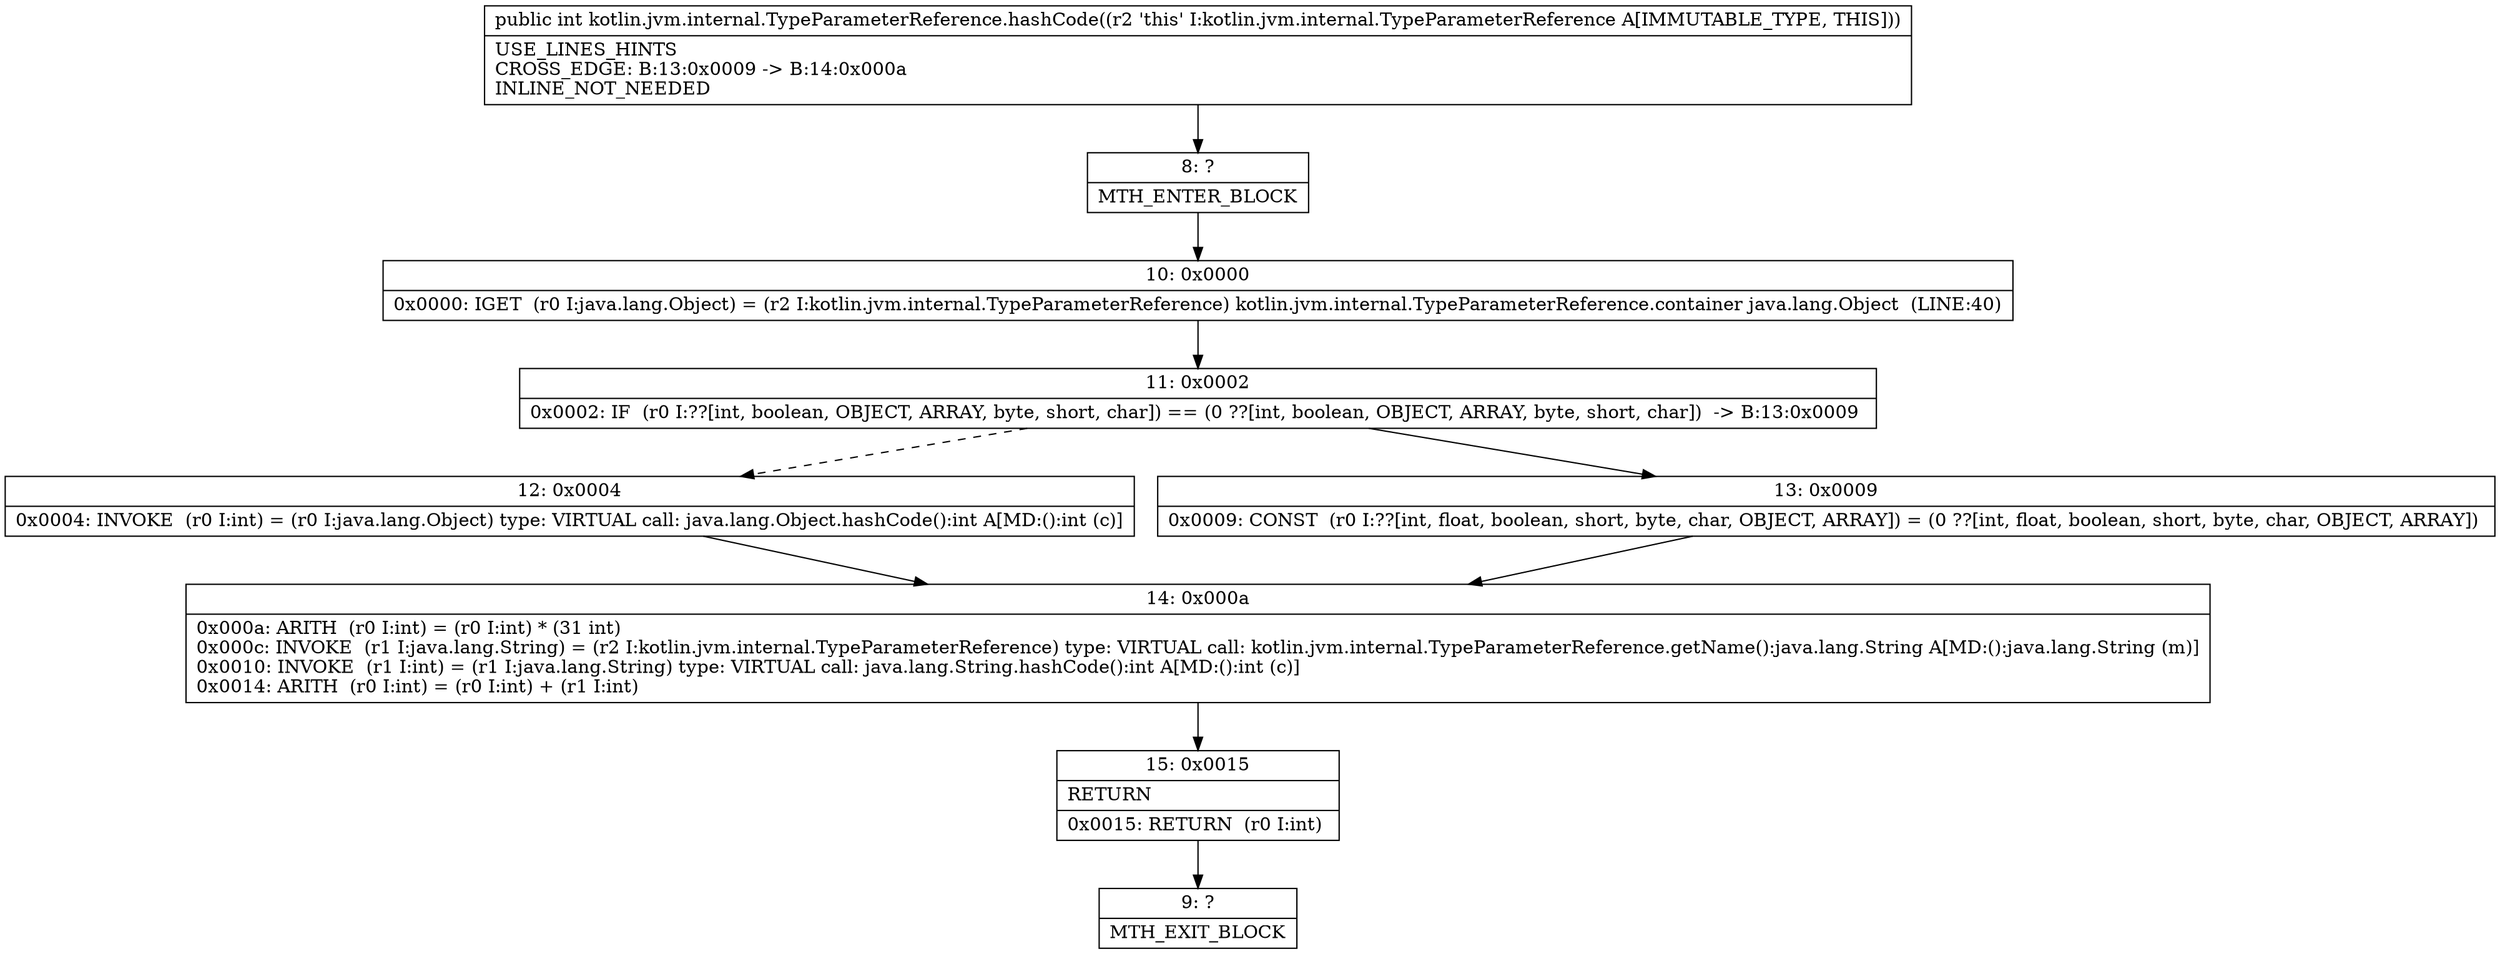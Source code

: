 digraph "CFG forkotlin.jvm.internal.TypeParameterReference.hashCode()I" {
Node_8 [shape=record,label="{8\:\ ?|MTH_ENTER_BLOCK\l}"];
Node_10 [shape=record,label="{10\:\ 0x0000|0x0000: IGET  (r0 I:java.lang.Object) = (r2 I:kotlin.jvm.internal.TypeParameterReference) kotlin.jvm.internal.TypeParameterReference.container java.lang.Object  (LINE:40)\l}"];
Node_11 [shape=record,label="{11\:\ 0x0002|0x0002: IF  (r0 I:??[int, boolean, OBJECT, ARRAY, byte, short, char]) == (0 ??[int, boolean, OBJECT, ARRAY, byte, short, char])  \-\> B:13:0x0009 \l}"];
Node_12 [shape=record,label="{12\:\ 0x0004|0x0004: INVOKE  (r0 I:int) = (r0 I:java.lang.Object) type: VIRTUAL call: java.lang.Object.hashCode():int A[MD:():int (c)]\l}"];
Node_14 [shape=record,label="{14\:\ 0x000a|0x000a: ARITH  (r0 I:int) = (r0 I:int) * (31 int) \l0x000c: INVOKE  (r1 I:java.lang.String) = (r2 I:kotlin.jvm.internal.TypeParameterReference) type: VIRTUAL call: kotlin.jvm.internal.TypeParameterReference.getName():java.lang.String A[MD:():java.lang.String (m)]\l0x0010: INVOKE  (r1 I:int) = (r1 I:java.lang.String) type: VIRTUAL call: java.lang.String.hashCode():int A[MD:():int (c)]\l0x0014: ARITH  (r0 I:int) = (r0 I:int) + (r1 I:int) \l}"];
Node_15 [shape=record,label="{15\:\ 0x0015|RETURN\l|0x0015: RETURN  (r0 I:int) \l}"];
Node_9 [shape=record,label="{9\:\ ?|MTH_EXIT_BLOCK\l}"];
Node_13 [shape=record,label="{13\:\ 0x0009|0x0009: CONST  (r0 I:??[int, float, boolean, short, byte, char, OBJECT, ARRAY]) = (0 ??[int, float, boolean, short, byte, char, OBJECT, ARRAY]) \l}"];
MethodNode[shape=record,label="{public int kotlin.jvm.internal.TypeParameterReference.hashCode((r2 'this' I:kotlin.jvm.internal.TypeParameterReference A[IMMUTABLE_TYPE, THIS]))  | USE_LINES_HINTS\lCROSS_EDGE: B:13:0x0009 \-\> B:14:0x000a\lINLINE_NOT_NEEDED\l}"];
MethodNode -> Node_8;Node_8 -> Node_10;
Node_10 -> Node_11;
Node_11 -> Node_12[style=dashed];
Node_11 -> Node_13;
Node_12 -> Node_14;
Node_14 -> Node_15;
Node_15 -> Node_9;
Node_13 -> Node_14;
}

